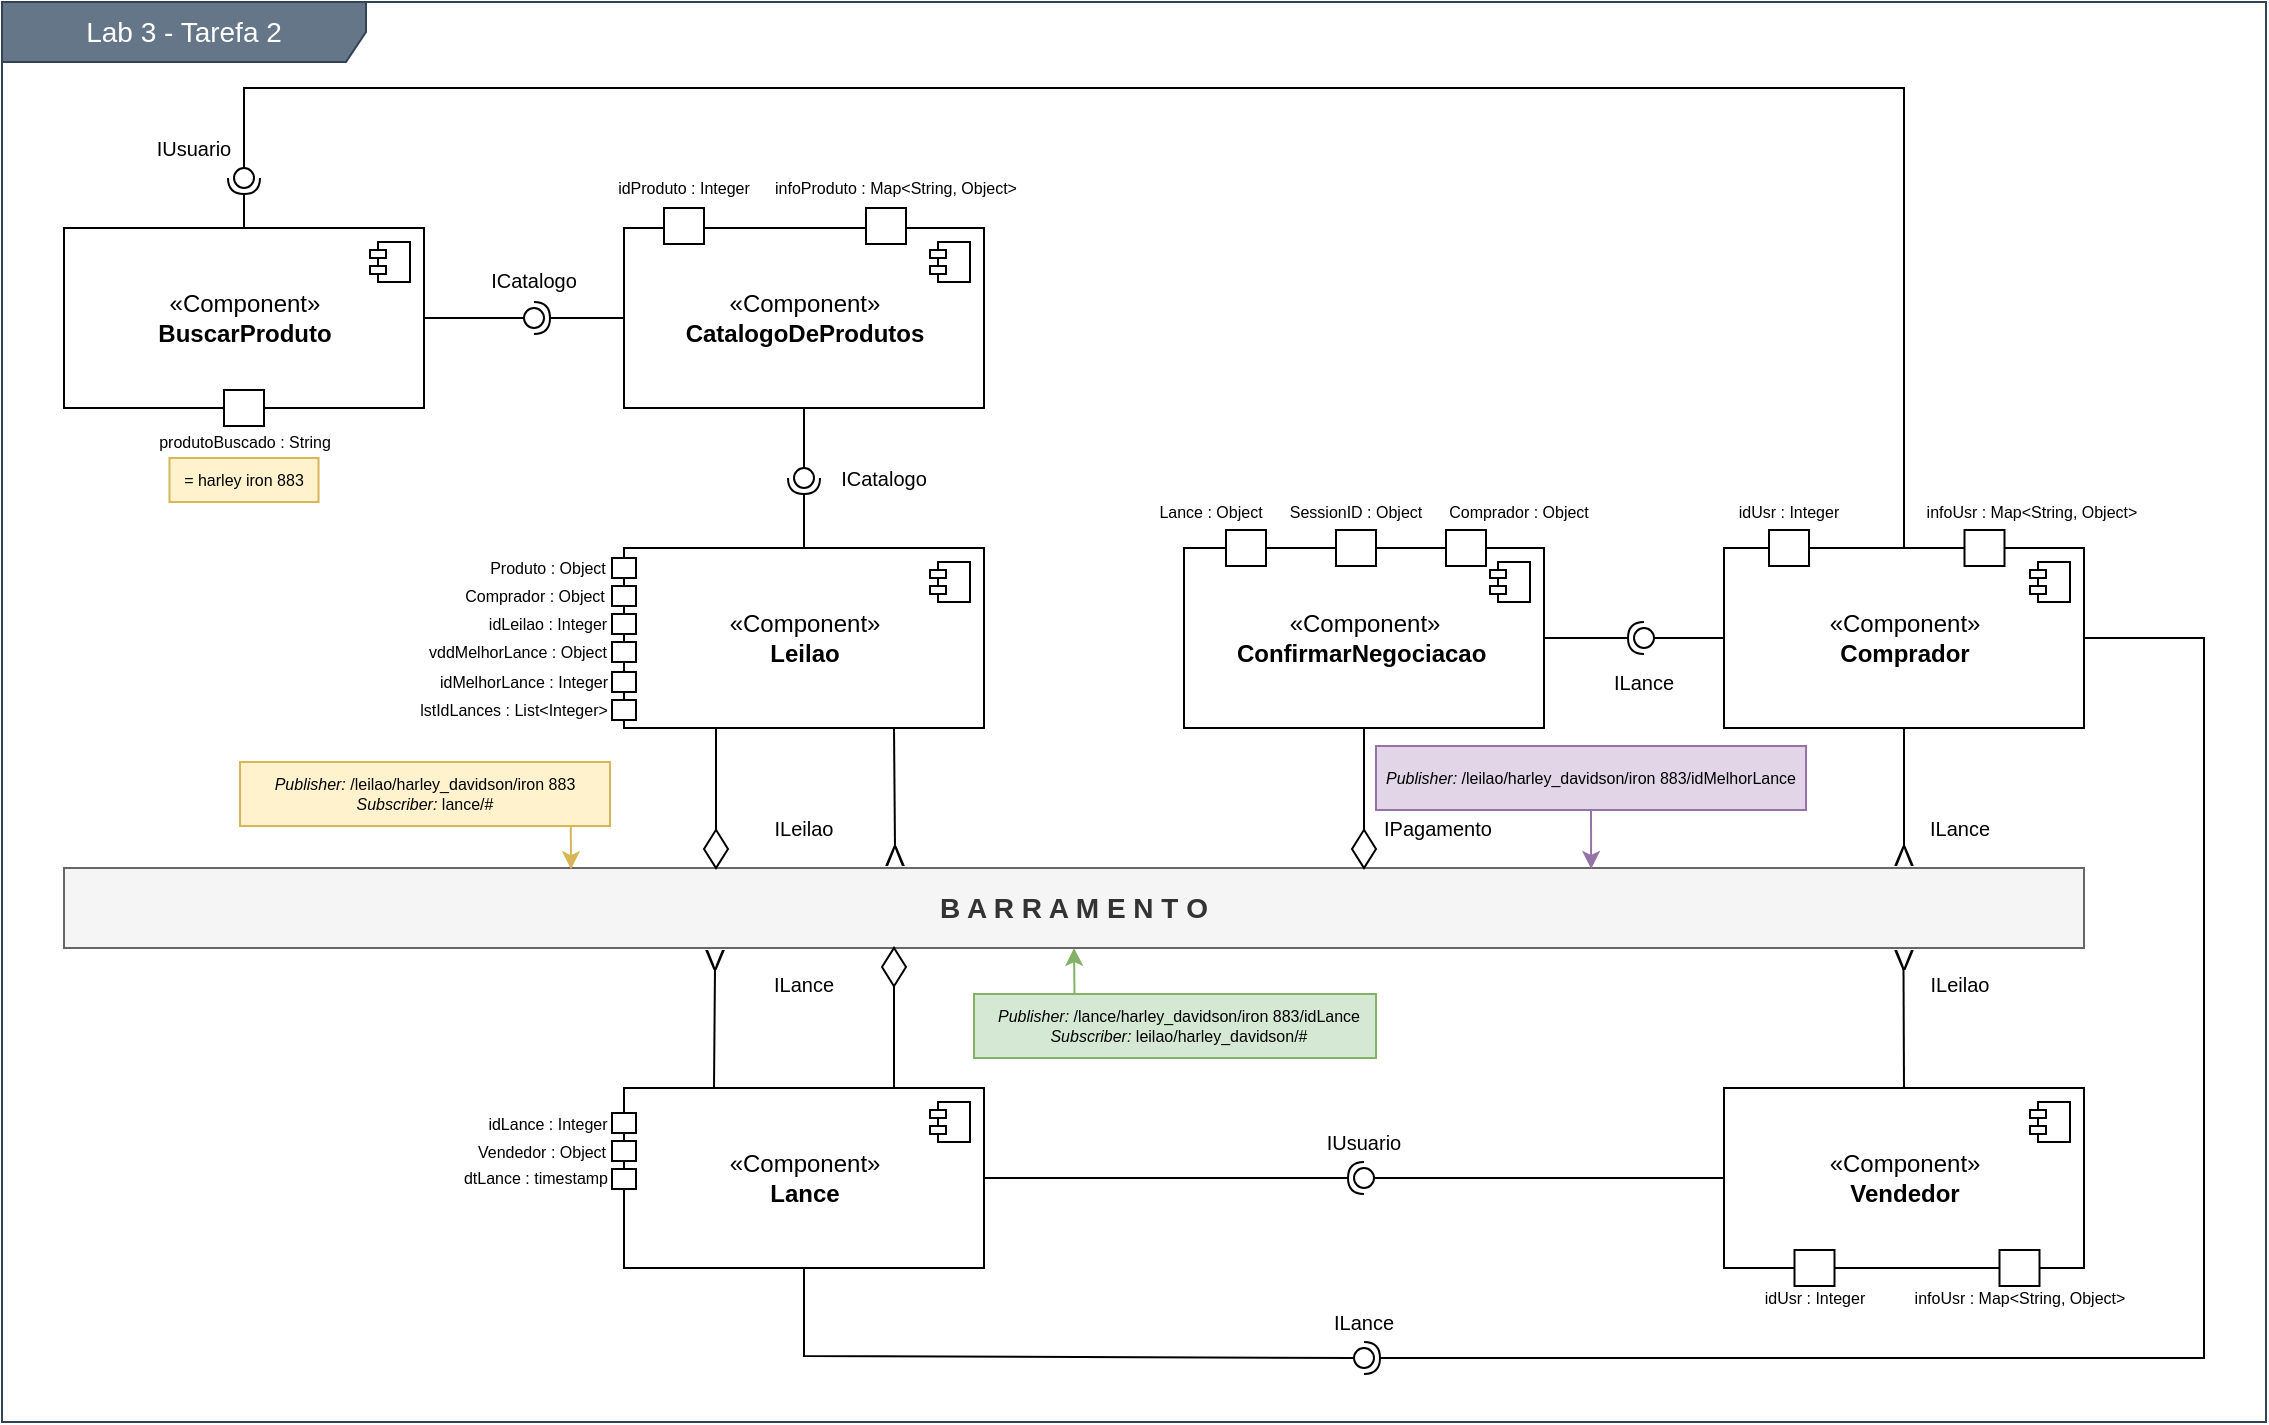 <mxfile version="13.6.2" type="device"><diagram id="yKdZbqVcoZqOLuwMMB4S" name="Page-1"><mxGraphModel dx="2062" dy="772" grid="1" gridSize="10" guides="1" tooltips="1" connect="1" arrows="1" fold="1" page="1" pageScale="1" pageWidth="1169" pageHeight="827" math="0" shadow="0"><root><mxCell id="0"/><mxCell id="1" parent="0"/><mxCell id="FtdyLY_3m7sY5ahBleHm-1" value="«Component»&lt;br&gt;&lt;b&gt;BuscarProduto&lt;/b&gt;" style="html=1;dropTarget=0;" vertex="1" parent="1"><mxGeometry x="49" y="163" width="180" height="90" as="geometry"/></mxCell><mxCell id="FtdyLY_3m7sY5ahBleHm-2" value="" style="shape=component;jettyWidth=8;jettyHeight=4;" vertex="1" parent="FtdyLY_3m7sY5ahBleHm-1"><mxGeometry x="1" width="20" height="20" relative="1" as="geometry"><mxPoint x="-27" y="7" as="offset"/></mxGeometry></mxCell><mxCell id="FtdyLY_3m7sY5ahBleHm-3" value="«Component»&lt;br&gt;&lt;b&gt;CatalogoDeProdutos&lt;/b&gt;" style="html=1;dropTarget=0;" vertex="1" parent="1"><mxGeometry x="329" y="163" width="180" height="90" as="geometry"/></mxCell><mxCell id="FtdyLY_3m7sY5ahBleHm-4" value="" style="shape=component;jettyWidth=8;jettyHeight=4;" vertex="1" parent="FtdyLY_3m7sY5ahBleHm-3"><mxGeometry x="1" width="20" height="20" relative="1" as="geometry"><mxPoint x="-27" y="7" as="offset"/></mxGeometry></mxCell><mxCell id="FtdyLY_3m7sY5ahBleHm-5" value="«Component»&lt;br&gt;&lt;b&gt;Leilao&lt;/b&gt;" style="html=1;dropTarget=0;" vertex="1" parent="1"><mxGeometry x="329" y="323" width="180" height="90" as="geometry"/></mxCell><mxCell id="FtdyLY_3m7sY5ahBleHm-6" value="" style="shape=component;jettyWidth=8;jettyHeight=4;" vertex="1" parent="FtdyLY_3m7sY5ahBleHm-5"><mxGeometry x="1" width="20" height="20" relative="1" as="geometry"><mxPoint x="-27" y="7" as="offset"/></mxGeometry></mxCell><mxCell id="FtdyLY_3m7sY5ahBleHm-9" value="" style="rounded=0;orthogonalLoop=1;jettySize=auto;html=1;endArrow=none;endFill=0;exitX=0.5;exitY=0;exitDx=0;exitDy=0;" edge="1" target="FtdyLY_3m7sY5ahBleHm-11" parent="1" source="FtdyLY_3m7sY5ahBleHm-31"><mxGeometry relative="1" as="geometry"><mxPoint x="94" y="113" as="sourcePoint"/><Array as="points"><mxPoint x="969" y="93"/><mxPoint x="139" y="93"/></Array></mxGeometry></mxCell><mxCell id="FtdyLY_3m7sY5ahBleHm-10" value="" style="rounded=0;orthogonalLoop=1;jettySize=auto;html=1;endArrow=halfCircle;endFill=0;entryX=0.5;entryY=0.5;entryDx=0;entryDy=0;endSize=6;strokeWidth=1;exitX=0.5;exitY=0;exitDx=0;exitDy=0;" edge="1" target="FtdyLY_3m7sY5ahBleHm-11" parent="1" source="FtdyLY_3m7sY5ahBleHm-1"><mxGeometry relative="1" as="geometry"><mxPoint x="89" y="163" as="sourcePoint"/></mxGeometry></mxCell><mxCell id="FtdyLY_3m7sY5ahBleHm-11" value="" style="ellipse;whiteSpace=wrap;html=1;fontFamily=Helvetica;fontSize=12;fontColor=#000000;align=center;strokeColor=#000000;fillColor=#ffffff;points=[];aspect=fixed;resizable=0;" vertex="1" parent="1"><mxGeometry x="134" y="133" width="10" height="10" as="geometry"/></mxCell><mxCell id="FtdyLY_3m7sY5ahBleHm-13" value="IUsuario" style="text;html=1;strokeColor=none;fillColor=none;align=center;verticalAlign=middle;whiteSpace=wrap;rounded=0;fontSize=10;" vertex="1" parent="1"><mxGeometry x="94" y="113" width="40" height="20" as="geometry"/></mxCell><mxCell id="FtdyLY_3m7sY5ahBleHm-15" value="" style="rounded=0;whiteSpace=wrap;html=1;fontSize=10;" vertex="1" parent="1"><mxGeometry x="323" y="328" width="12" height="10" as="geometry"/></mxCell><mxCell id="FtdyLY_3m7sY5ahBleHm-17" value="produtoBuscado : String" style="text;html=1;strokeColor=none;fillColor=none;align=center;verticalAlign=middle;whiteSpace=wrap;rounded=0;fontSize=8;" vertex="1" parent="1"><mxGeometry x="87.75" y="264" width="102.5" height="11" as="geometry"/></mxCell><mxCell id="FtdyLY_3m7sY5ahBleHm-18" value="" style="rounded=0;orthogonalLoop=1;jettySize=auto;html=1;endArrow=none;endFill=0;fontSize=8;exitX=1;exitY=0.5;exitDx=0;exitDy=0;" edge="1" target="FtdyLY_3m7sY5ahBleHm-20" parent="1" source="FtdyLY_3m7sY5ahBleHm-1"><mxGeometry relative="1" as="geometry"><mxPoint x="289" y="208" as="sourcePoint"/></mxGeometry></mxCell><mxCell id="FtdyLY_3m7sY5ahBleHm-19" value="" style="rounded=0;orthogonalLoop=1;jettySize=auto;html=1;endArrow=halfCircle;endFill=0;entryX=0.5;entryY=0.5;entryDx=0;entryDy=0;endSize=6;strokeWidth=1;fontSize=8;" edge="1" target="FtdyLY_3m7sY5ahBleHm-20" parent="1"><mxGeometry relative="1" as="geometry"><mxPoint x="329" y="208" as="sourcePoint"/></mxGeometry></mxCell><mxCell id="FtdyLY_3m7sY5ahBleHm-20" value="" style="ellipse;whiteSpace=wrap;html=1;fontFamily=Helvetica;fontSize=12;fontColor=#000000;align=center;strokeColor=#000000;fillColor=#ffffff;points=[];aspect=fixed;resizable=0;" vertex="1" parent="1"><mxGeometry x="279" y="203" width="10" height="10" as="geometry"/></mxCell><mxCell id="FtdyLY_3m7sY5ahBleHm-21" value="ICatalogo" style="text;html=1;strokeColor=none;fillColor=none;align=center;verticalAlign=middle;whiteSpace=wrap;rounded=0;fontSize=10;" vertex="1" parent="1"><mxGeometry x="264" y="179" width="40" height="20" as="geometry"/></mxCell><mxCell id="FtdyLY_3m7sY5ahBleHm-22" value="" style="rounded=0;orthogonalLoop=1;jettySize=auto;html=1;endArrow=none;endFill=0;fontSize=8;exitX=0.5;exitY=1;exitDx=0;exitDy=0;" edge="1" target="FtdyLY_3m7sY5ahBleHm-24" parent="1" source="FtdyLY_3m7sY5ahBleHm-3"><mxGeometry relative="1" as="geometry"><mxPoint x="399" y="288" as="sourcePoint"/></mxGeometry></mxCell><mxCell id="FtdyLY_3m7sY5ahBleHm-23" value="" style="rounded=0;orthogonalLoop=1;jettySize=auto;html=1;endArrow=halfCircle;endFill=0;entryX=0.5;entryY=0.5;entryDx=0;entryDy=0;endSize=6;strokeWidth=1;fontSize=8;exitX=0.5;exitY=0;exitDx=0;exitDy=0;" edge="1" target="FtdyLY_3m7sY5ahBleHm-24" parent="1" source="FtdyLY_3m7sY5ahBleHm-5"><mxGeometry relative="1" as="geometry"><mxPoint x="439" y="288" as="sourcePoint"/></mxGeometry></mxCell><mxCell id="FtdyLY_3m7sY5ahBleHm-24" value="" style="ellipse;whiteSpace=wrap;html=1;fontFamily=Helvetica;fontSize=12;fontColor=#000000;align=center;strokeColor=#000000;fillColor=#ffffff;points=[];aspect=fixed;resizable=0;" vertex="1" parent="1"><mxGeometry x="414" y="283" width="10" height="10" as="geometry"/></mxCell><mxCell id="FtdyLY_3m7sY5ahBleHm-26" value="ICatalogo" style="text;html=1;strokeColor=none;fillColor=none;align=center;verticalAlign=middle;whiteSpace=wrap;rounded=0;fontSize=10;" vertex="1" parent="1"><mxGeometry x="439" y="278" width="40" height="20" as="geometry"/></mxCell><mxCell id="FtdyLY_3m7sY5ahBleHm-27" value="" style="rounded=0;whiteSpace=wrap;html=1;fontSize=10;" vertex="1" parent="1"><mxGeometry x="349" y="153" width="20" height="18" as="geometry"/></mxCell><mxCell id="FtdyLY_3m7sY5ahBleHm-28" value="idProduto : Integer" style="text;html=1;strokeColor=none;fillColor=none;align=center;verticalAlign=middle;whiteSpace=wrap;rounded=0;fontSize=8;" vertex="1" parent="1"><mxGeometry x="322" y="137" width="74" height="11" as="geometry"/></mxCell><mxCell id="FtdyLY_3m7sY5ahBleHm-29" value="" style="rounded=0;whiteSpace=wrap;html=1;fontSize=10;" vertex="1" parent="1"><mxGeometry x="450" y="153" width="20" height="18" as="geometry"/></mxCell><mxCell id="FtdyLY_3m7sY5ahBleHm-30" value="infoProduto : Map&amp;lt;String, Object&amp;gt;" style="text;html=1;strokeColor=none;fillColor=none;align=center;verticalAlign=middle;whiteSpace=wrap;rounded=0;fontSize=8;" vertex="1" parent="1"><mxGeometry x="399.5" y="137" width="130" height="11" as="geometry"/></mxCell><mxCell id="FtdyLY_3m7sY5ahBleHm-31" value="«Component»&lt;br&gt;&lt;b&gt;Comprador&lt;/b&gt;" style="html=1;dropTarget=0;" vertex="1" parent="1"><mxGeometry x="879" y="323" width="180" height="90" as="geometry"/></mxCell><mxCell id="FtdyLY_3m7sY5ahBleHm-32" value="" style="shape=component;jettyWidth=8;jettyHeight=4;" vertex="1" parent="FtdyLY_3m7sY5ahBleHm-31"><mxGeometry x="1" width="20" height="20" relative="1" as="geometry"><mxPoint x="-27" y="7" as="offset"/></mxGeometry></mxCell><mxCell id="FtdyLY_3m7sY5ahBleHm-33" value="&lt;font size=&quot;1&quot;&gt;&lt;b style=&quot;font-size: 14px&quot;&gt;B A R R A M E N T O&lt;/b&gt;&lt;/font&gt;" style="rounded=0;whiteSpace=wrap;html=1;fontSize=8;fillColor=#f5f5f5;strokeColor=#666666;fontColor=#333333;" vertex="1" parent="1"><mxGeometry x="49" y="483" width="1010" height="40" as="geometry"/></mxCell><mxCell id="FtdyLY_3m7sY5ahBleHm-41" value="" style="group" vertex="1" connectable="0" parent="1"><mxGeometry x="459" y="473" width="11" height="10" as="geometry"/></mxCell><mxCell id="FtdyLY_3m7sY5ahBleHm-42" value="" style="group" vertex="1" connectable="0" parent="FtdyLY_3m7sY5ahBleHm-41"><mxGeometry x="-8.882e-16" y="-8.882e-16" width="11" height="10" as="geometry"/></mxCell><mxCell id="FtdyLY_3m7sY5ahBleHm-39" value="V" style="text;html=1;strokeColor=none;fillColor=none;align=center;verticalAlign=middle;whiteSpace=wrap;rounded=0;fontSize=15;rotation=-180;" vertex="1" parent="FtdyLY_3m7sY5ahBleHm-42"><mxGeometry x="8.882e-16" y="8.882e-16" width="11" height="10" as="geometry"/></mxCell><mxCell id="FtdyLY_3m7sY5ahBleHm-40" value="" style="endArrow=none;html=1;fontSize=15;exitX=0.5;exitY=1;exitDx=0;exitDy=0;entryX=0.75;entryY=1;entryDx=0;entryDy=0;" edge="1" parent="FtdyLY_3m7sY5ahBleHm-42" source="FtdyLY_3m7sY5ahBleHm-39" target="FtdyLY_3m7sY5ahBleHm-5"><mxGeometry width="50" height="50" relative="1" as="geometry"><mxPoint x="470" y="400" as="sourcePoint"/><mxPoint x="520" y="350" as="targetPoint"/></mxGeometry></mxCell><mxCell id="FtdyLY_3m7sY5ahBleHm-43" value="" style="group" vertex="1" connectable="0" parent="1"><mxGeometry x="961.25" y="473" width="15.5" height="10" as="geometry"/></mxCell><mxCell id="FtdyLY_3m7sY5ahBleHm-44" value="" style="group" vertex="1" connectable="0" parent="FtdyLY_3m7sY5ahBleHm-43"><mxGeometry x="-1.252e-15" y="-8.882e-16" width="15.5" height="10" as="geometry"/></mxCell><mxCell id="FtdyLY_3m7sY5ahBleHm-45" value="V" style="text;html=1;strokeColor=none;fillColor=none;align=center;verticalAlign=middle;whiteSpace=wrap;rounded=0;fontSize=15;rotation=-180;" vertex="1" parent="FtdyLY_3m7sY5ahBleHm-44"><mxGeometry x="1.252e-15" y="8.882e-16" width="15.5" height="10" as="geometry"/></mxCell><mxCell id="FtdyLY_3m7sY5ahBleHm-48" value="" style="endArrow=none;html=1;fontSize=15;entryX=0.5;entryY=1;entryDx=0;entryDy=0;exitX=0.5;exitY=1;exitDx=0;exitDy=0;" edge="1" parent="1" source="FtdyLY_3m7sY5ahBleHm-45" target="FtdyLY_3m7sY5ahBleHm-31"><mxGeometry width="50" height="50" relative="1" as="geometry"><mxPoint x="969" y="463" as="sourcePoint"/><mxPoint x="1059" y="393" as="targetPoint"/></mxGeometry></mxCell><mxCell id="FtdyLY_3m7sY5ahBleHm-49" value="«Component»&lt;br&gt;&lt;b&gt;Lance&lt;/b&gt;" style="html=1;dropTarget=0;" vertex="1" parent="1"><mxGeometry x="329" y="593" width="180" height="90" as="geometry"/></mxCell><mxCell id="FtdyLY_3m7sY5ahBleHm-50" value="" style="shape=component;jettyWidth=8;jettyHeight=4;" vertex="1" parent="FtdyLY_3m7sY5ahBleHm-49"><mxGeometry x="1" width="20" height="20" relative="1" as="geometry"><mxPoint x="-27" y="7" as="offset"/></mxGeometry></mxCell><mxCell id="FtdyLY_3m7sY5ahBleHm-55" value="" style="group" vertex="1" connectable="0" parent="1"><mxGeometry x="469" y="483" width="11" height="10" as="geometry"/></mxCell><mxCell id="FtdyLY_3m7sY5ahBleHm-56" value="" style="group" vertex="1" connectable="0" parent="FtdyLY_3m7sY5ahBleHm-55"><mxGeometry x="-8.882e-16" y="-8.882e-16" width="11" height="10" as="geometry"/></mxCell><mxCell id="FtdyLY_3m7sY5ahBleHm-57" value="V" style="text;html=1;strokeColor=none;fillColor=none;align=center;verticalAlign=middle;whiteSpace=wrap;rounded=0;fontSize=15;rotation=0;" vertex="1" parent="1"><mxGeometry x="369" y="523" width="11" height="10" as="geometry"/></mxCell><mxCell id="FtdyLY_3m7sY5ahBleHm-58" value="" style="endArrow=none;html=1;fontSize=15;exitX=0.5;exitY=1;exitDx=0;exitDy=0;entryX=0.25;entryY=0;entryDx=0;entryDy=0;" edge="1" parent="1" source="FtdyLY_3m7sY5ahBleHm-57" target="FtdyLY_3m7sY5ahBleHm-49"><mxGeometry width="50" height="50" relative="1" as="geometry"><mxPoint x="939" y="883" as="sourcePoint"/><mxPoint x="399" y="571.835" as="targetPoint"/></mxGeometry></mxCell><mxCell id="FtdyLY_3m7sY5ahBleHm-63" value="" style="rounded=0;whiteSpace=wrap;html=1;fontSize=10;" vertex="1" parent="1"><mxGeometry x="323" y="342" width="12" height="10" as="geometry"/></mxCell><mxCell id="FtdyLY_3m7sY5ahBleHm-64" value="" style="rounded=0;whiteSpace=wrap;html=1;fontSize=10;" vertex="1" parent="1"><mxGeometry x="323" y="356" width="12" height="10" as="geometry"/></mxCell><mxCell id="FtdyLY_3m7sY5ahBleHm-65" value="" style="rounded=0;whiteSpace=wrap;html=1;fontSize=10;" vertex="1" parent="1"><mxGeometry x="323" y="370" width="12" height="10" as="geometry"/></mxCell><mxCell id="FtdyLY_3m7sY5ahBleHm-66" value="" style="rounded=0;whiteSpace=wrap;html=1;fontSize=10;" vertex="1" parent="1"><mxGeometry x="323" y="385" width="12" height="10" as="geometry"/></mxCell><mxCell id="FtdyLY_3m7sY5ahBleHm-67" value="" style="rounded=0;whiteSpace=wrap;html=1;fontSize=10;" vertex="1" parent="1"><mxGeometry x="323" y="399" width="12" height="10" as="geometry"/></mxCell><mxCell id="FtdyLY_3m7sY5ahBleHm-68" value="Produto : Object" style="text;html=1;strokeColor=none;fillColor=none;align=center;verticalAlign=middle;whiteSpace=wrap;rounded=0;fontSize=8;" vertex="1" parent="1"><mxGeometry x="259" y="327.5" width="64" height="11" as="geometry"/></mxCell><mxCell id="FtdyLY_3m7sY5ahBleHm-69" value="Comprador : Object" style="text;html=1;strokeColor=none;fillColor=none;align=center;verticalAlign=middle;whiteSpace=wrap;rounded=0;fontSize=8;" vertex="1" parent="1"><mxGeometry x="248" y="341.5" width="73" height="11" as="geometry"/></mxCell><mxCell id="FtdyLY_3m7sY5ahBleHm-70" value="idLeilao : Integer" style="text;html=1;strokeColor=none;fillColor=none;align=center;verticalAlign=middle;whiteSpace=wrap;rounded=0;fontSize=8;" vertex="1" parent="1"><mxGeometry x="259" y="355.5" width="64" height="11" as="geometry"/></mxCell><mxCell id="FtdyLY_3m7sY5ahBleHm-71" value="lstIdLances : List&amp;lt;Integer&amp;gt;" style="text;html=1;strokeColor=none;fillColor=none;align=center;verticalAlign=middle;whiteSpace=wrap;rounded=0;fontSize=8;" vertex="1" parent="1"><mxGeometry x="222" y="398.5" width="104" height="11" as="geometry"/></mxCell><mxCell id="FtdyLY_3m7sY5ahBleHm-72" value="idMelhorLance : Integer" style="text;html=1;strokeColor=none;fillColor=none;align=center;verticalAlign=middle;whiteSpace=wrap;rounded=0;fontSize=8;" vertex="1" parent="1"><mxGeometry x="234" y="384.5" width="90" height="11" as="geometry"/></mxCell><mxCell id="FtdyLY_3m7sY5ahBleHm-73" value="vddMelhorLance : Object" style="text;html=1;strokeColor=none;fillColor=none;align=center;verticalAlign=middle;whiteSpace=wrap;rounded=0;fontSize=8;" vertex="1" parent="1"><mxGeometry x="229" y="369.5" width="94" height="11" as="geometry"/></mxCell><mxCell id="FtdyLY_3m7sY5ahBleHm-74" value="ILeilao" style="text;html=1;strokeColor=none;fillColor=none;align=center;verticalAlign=middle;whiteSpace=wrap;rounded=0;fontSize=10;" vertex="1" parent="1"><mxGeometry x="399" y="453" width="40" height="20" as="geometry"/></mxCell><mxCell id="FtdyLY_3m7sY5ahBleHm-75" value="ILance" style="text;html=1;strokeColor=none;fillColor=none;align=center;verticalAlign=middle;whiteSpace=wrap;rounded=0;fontSize=10;" vertex="1" parent="1"><mxGeometry x="399" y="531" width="40" height="20" as="geometry"/></mxCell><mxCell id="FtdyLY_3m7sY5ahBleHm-34" value="" style="rhombus;whiteSpace=wrap;html=1;fontSize=8;" vertex="1" parent="1"><mxGeometry x="369" y="463.909" width="12" height="19.091" as="geometry"/></mxCell><mxCell id="FtdyLY_3m7sY5ahBleHm-35" value="" style="endArrow=none;html=1;fontSize=8;exitX=0.5;exitY=0;exitDx=0;exitDy=0;" edge="1" parent="1" source="FtdyLY_3m7sY5ahBleHm-34"><mxGeometry width="50" height="50" relative="1" as="geometry"><mxPoint x="400" y="413" as="sourcePoint"/><mxPoint x="375" y="413" as="targetPoint"/><Array as="points"/></mxGeometry></mxCell><mxCell id="FtdyLY_3m7sY5ahBleHm-76" value="" style="rhombus;whiteSpace=wrap;html=1;fontSize=8;rotation=-180;" vertex="1" parent="1"><mxGeometry x="458" y="522.999" width="12" height="19.091" as="geometry"/></mxCell><mxCell id="FtdyLY_3m7sY5ahBleHm-77" value="" style="endArrow=none;html=1;fontSize=8;exitX=0.5;exitY=0;exitDx=0;exitDy=0;entryX=0.75;entryY=0;entryDx=0;entryDy=0;" edge="1" parent="1" source="FtdyLY_3m7sY5ahBleHm-76" target="FtdyLY_3m7sY5ahBleHm-49"><mxGeometry width="50" height="50" relative="1" as="geometry"><mxPoint x="595" y="543" as="sourcePoint"/><mxPoint x="570" y="543" as="targetPoint"/><Array as="points"/></mxGeometry></mxCell><mxCell id="FtdyLY_3m7sY5ahBleHm-78" value="«Component»&lt;br&gt;&lt;b&gt;Vendedor&lt;/b&gt;" style="html=1;dropTarget=0;" vertex="1" parent="1"><mxGeometry x="879" y="593" width="180" height="90" as="geometry"/></mxCell><mxCell id="FtdyLY_3m7sY5ahBleHm-79" value="" style="shape=component;jettyWidth=8;jettyHeight=4;" vertex="1" parent="FtdyLY_3m7sY5ahBleHm-78"><mxGeometry x="1" width="20" height="20" relative="1" as="geometry"><mxPoint x="-27" y="7" as="offset"/></mxGeometry></mxCell><mxCell id="FtdyLY_3m7sY5ahBleHm-80" value="" style="rounded=0;orthogonalLoop=1;jettySize=auto;html=1;endArrow=none;endFill=0;fontSize=15;exitX=0;exitY=0.5;exitDx=0;exitDy=0;" edge="1" target="FtdyLY_3m7sY5ahBleHm-82" parent="1" source="FtdyLY_3m7sY5ahBleHm-78"><mxGeometry relative="1" as="geometry"><mxPoint x="679" y="638" as="sourcePoint"/></mxGeometry></mxCell><mxCell id="FtdyLY_3m7sY5ahBleHm-81" value="" style="rounded=0;orthogonalLoop=1;jettySize=auto;html=1;endArrow=halfCircle;endFill=0;entryX=0.5;entryY=0.5;entryDx=0;entryDy=0;endSize=6;strokeWidth=1;fontSize=15;exitX=1;exitY=0.5;exitDx=0;exitDy=0;" edge="1" target="FtdyLY_3m7sY5ahBleHm-82" parent="1" source="FtdyLY_3m7sY5ahBleHm-49"><mxGeometry relative="1" as="geometry"><mxPoint x="719" y="638" as="sourcePoint"/></mxGeometry></mxCell><mxCell id="FtdyLY_3m7sY5ahBleHm-82" value="" style="ellipse;whiteSpace=wrap;html=1;fontFamily=Helvetica;fontSize=12;fontColor=#000000;align=center;strokeColor=#000000;fillColor=#ffffff;points=[];aspect=fixed;resizable=0;" vertex="1" parent="1"><mxGeometry x="694" y="633" width="10" height="10" as="geometry"/></mxCell><mxCell id="FtdyLY_3m7sY5ahBleHm-83" value="IUsuario" style="text;html=1;strokeColor=none;fillColor=none;align=center;verticalAlign=middle;whiteSpace=wrap;rounded=0;fontSize=10;" vertex="1" parent="1"><mxGeometry x="679" y="610" width="40" height="20" as="geometry"/></mxCell><mxCell id="FtdyLY_3m7sY5ahBleHm-84" value="V" style="text;html=1;strokeColor=none;fillColor=none;align=center;verticalAlign=middle;whiteSpace=wrap;rounded=0;fontSize=15;rotation=0;" vertex="1" parent="1"><mxGeometry x="961" y="523" width="15.5" height="10" as="geometry"/></mxCell><mxCell id="FtdyLY_3m7sY5ahBleHm-85" value="" style="endArrow=none;html=1;fontSize=15;exitX=0.5;exitY=1;exitDx=0;exitDy=0;entryX=0.5;entryY=0;entryDx=0;entryDy=0;" edge="1" parent="1" source="FtdyLY_3m7sY5ahBleHm-84" target="FtdyLY_3m7sY5ahBleHm-78"><mxGeometry width="50" height="50" relative="1" as="geometry"><mxPoint x="1533.5" y="883" as="sourcePoint"/><mxPoint x="968.5" y="593" as="targetPoint"/></mxGeometry></mxCell><mxCell id="FtdyLY_3m7sY5ahBleHm-86" value="ILance" style="text;html=1;strokeColor=none;fillColor=none;align=center;verticalAlign=middle;whiteSpace=wrap;rounded=0;fontSize=10;" vertex="1" parent="1"><mxGeometry x="976.75" y="453" width="40" height="20" as="geometry"/></mxCell><mxCell id="FtdyLY_3m7sY5ahBleHm-87" value="ILeilao" style="text;html=1;strokeColor=none;fillColor=none;align=center;verticalAlign=middle;whiteSpace=wrap;rounded=0;fontSize=10;" vertex="1" parent="1"><mxGeometry x="976.75" y="531" width="40" height="20" as="geometry"/></mxCell><mxCell id="FtdyLY_3m7sY5ahBleHm-88" value="" style="rounded=0;whiteSpace=wrap;html=1;fontSize=10;" vertex="1" parent="1"><mxGeometry x="901.5" y="314" width="20" height="18" as="geometry"/></mxCell><mxCell id="FtdyLY_3m7sY5ahBleHm-89" value="idUsr : Integer" style="text;html=1;strokeColor=none;fillColor=none;align=center;verticalAlign=middle;whiteSpace=wrap;rounded=0;fontSize=8;" vertex="1" parent="1"><mxGeometry x="879" y="299" width="65" height="11" as="geometry"/></mxCell><mxCell id="FtdyLY_3m7sY5ahBleHm-90" value="" style="rounded=0;whiteSpace=wrap;html=1;fontSize=10;" vertex="1" parent="1"><mxGeometry x="999.25" y="314" width="20" height="18" as="geometry"/></mxCell><mxCell id="FtdyLY_3m7sY5ahBleHm-91" value="infoUsr : Map&amp;lt;String, Object&amp;gt;" style="text;html=1;strokeColor=none;fillColor=none;align=center;verticalAlign=middle;whiteSpace=wrap;rounded=0;fontSize=8;" vertex="1" parent="1"><mxGeometry x="976.75" y="299" width="112.25" height="11" as="geometry"/></mxCell><mxCell id="FtdyLY_3m7sY5ahBleHm-92" value="" style="rounded=0;whiteSpace=wrap;html=1;fontSize=10;" vertex="1" parent="1"><mxGeometry x="914.25" y="674" width="20" height="18" as="geometry"/></mxCell><mxCell id="FtdyLY_3m7sY5ahBleHm-93" value="idUsr : Integer" style="text;html=1;strokeColor=none;fillColor=none;align=center;verticalAlign=middle;whiteSpace=wrap;rounded=0;fontSize=8;" vertex="1" parent="1"><mxGeometry x="891.75" y="692" width="65" height="11" as="geometry"/></mxCell><mxCell id="FtdyLY_3m7sY5ahBleHm-94" value="" style="rounded=0;whiteSpace=wrap;html=1;fontSize=10;" vertex="1" parent="1"><mxGeometry x="1016.75" y="674" width="20" height="18" as="geometry"/></mxCell><mxCell id="FtdyLY_3m7sY5ahBleHm-95" value="infoUsr : Map&amp;lt;String, Object&amp;gt;" style="text;html=1;strokeColor=none;fillColor=none;align=center;verticalAlign=middle;whiteSpace=wrap;rounded=0;fontSize=8;" vertex="1" parent="1"><mxGeometry x="970.63" y="692" width="112.25" height="11" as="geometry"/></mxCell><mxCell id="FtdyLY_3m7sY5ahBleHm-99" value="" style="rounded=0;whiteSpace=wrap;html=1;fontSize=10;" vertex="1" parent="1"><mxGeometry x="323" y="605.5" width="12" height="10" as="geometry"/></mxCell><mxCell id="FtdyLY_3m7sY5ahBleHm-100" value="" style="rounded=0;whiteSpace=wrap;html=1;fontSize=10;" vertex="1" parent="1"><mxGeometry x="323" y="619.5" width="12" height="10" as="geometry"/></mxCell><mxCell id="FtdyLY_3m7sY5ahBleHm-101" value="idLance : Integer" style="text;html=1;strokeColor=none;fillColor=none;align=center;verticalAlign=middle;whiteSpace=wrap;rounded=0;fontSize=8;" vertex="1" parent="1"><mxGeometry x="259" y="605" width="64" height="11" as="geometry"/></mxCell><mxCell id="FtdyLY_3m7sY5ahBleHm-102" value="Vendedor : Object" style="text;html=1;strokeColor=none;fillColor=none;align=center;verticalAlign=middle;whiteSpace=wrap;rounded=0;fontSize=8;" vertex="1" parent="1"><mxGeometry x="254" y="619" width="68" height="11" as="geometry"/></mxCell><mxCell id="FtdyLY_3m7sY5ahBleHm-103" value="" style="rounded=0;whiteSpace=wrap;html=1;fontSize=10;" vertex="1" parent="1"><mxGeometry x="323" y="633.5" width="12" height="10" as="geometry"/></mxCell><mxCell id="FtdyLY_3m7sY5ahBleHm-104" value="dtLance : timestamp" style="text;html=1;strokeColor=none;fillColor=none;align=center;verticalAlign=middle;whiteSpace=wrap;rounded=0;fontSize=8;" vertex="1" parent="1"><mxGeometry x="242.5" y="632.5" width="84" height="11" as="geometry"/></mxCell><mxCell id="FtdyLY_3m7sY5ahBleHm-105" value="«Component»&lt;br&gt;&lt;b&gt;ConfirmarNegociacao&amp;nbsp;&lt;/b&gt;" style="html=1;dropTarget=0;" vertex="1" parent="1"><mxGeometry x="609" y="323" width="180" height="90" as="geometry"/></mxCell><mxCell id="FtdyLY_3m7sY5ahBleHm-106" value="" style="shape=component;jettyWidth=8;jettyHeight=4;" vertex="1" parent="FtdyLY_3m7sY5ahBleHm-105"><mxGeometry x="1" width="20" height="20" relative="1" as="geometry"><mxPoint x="-27" y="7" as="offset"/></mxGeometry></mxCell><mxCell id="FtdyLY_3m7sY5ahBleHm-110" value="" style="rounded=0;orthogonalLoop=1;jettySize=auto;html=1;endArrow=none;endFill=0;fontSize=15;exitX=0.5;exitY=1;exitDx=0;exitDy=0;" edge="1" target="FtdyLY_3m7sY5ahBleHm-112" parent="1" source="FtdyLY_3m7sY5ahBleHm-49"><mxGeometry relative="1" as="geometry"><mxPoint x="679" y="728" as="sourcePoint"/><Array as="points"><mxPoint x="419" y="727"/></Array></mxGeometry></mxCell><mxCell id="FtdyLY_3m7sY5ahBleHm-111" value="" style="rounded=0;orthogonalLoop=1;jettySize=auto;html=1;endArrow=halfCircle;endFill=0;entryX=0.5;entryY=0.5;entryDx=0;entryDy=0;endSize=6;strokeWidth=1;fontSize=15;exitX=1;exitY=0.5;exitDx=0;exitDy=0;" edge="1" target="FtdyLY_3m7sY5ahBleHm-112" parent="1" source="FtdyLY_3m7sY5ahBleHm-31"><mxGeometry relative="1" as="geometry"><mxPoint x="1119" y="433" as="sourcePoint"/><Array as="points"><mxPoint x="1119" y="368"/><mxPoint x="1119" y="728"/></Array></mxGeometry></mxCell><mxCell id="FtdyLY_3m7sY5ahBleHm-112" value="" style="ellipse;whiteSpace=wrap;html=1;fontFamily=Helvetica;fontSize=12;fontColor=#000000;align=center;strokeColor=#000000;fillColor=#ffffff;points=[];aspect=fixed;resizable=0;" vertex="1" parent="1"><mxGeometry x="694" y="723" width="10" height="10" as="geometry"/></mxCell><mxCell id="FtdyLY_3m7sY5ahBleHm-113" value="ILance" style="text;html=1;strokeColor=none;fillColor=none;align=center;verticalAlign=middle;whiteSpace=wrap;rounded=0;fontSize=10;" vertex="1" parent="1"><mxGeometry x="679" y="700" width="40" height="20" as="geometry"/></mxCell><mxCell id="FtdyLY_3m7sY5ahBleHm-114" value="" style="rounded=0;orthogonalLoop=1;jettySize=auto;html=1;endArrow=none;endFill=0;fontSize=15;exitX=0;exitY=0.5;exitDx=0;exitDy=0;" edge="1" target="FtdyLY_3m7sY5ahBleHm-116" parent="1" source="FtdyLY_3m7sY5ahBleHm-31"><mxGeometry relative="1" as="geometry"><mxPoint x="879" y="371.5" as="sourcePoint"/></mxGeometry></mxCell><mxCell id="FtdyLY_3m7sY5ahBleHm-115" value="" style="rounded=0;orthogonalLoop=1;jettySize=auto;html=1;endArrow=halfCircle;endFill=0;entryX=0.5;entryY=0.5;entryDx=0;entryDy=0;endSize=6;strokeWidth=1;fontSize=15;exitX=1;exitY=0.5;exitDx=0;exitDy=0;" edge="1" target="FtdyLY_3m7sY5ahBleHm-116" parent="1" source="FtdyLY_3m7sY5ahBleHm-105"><mxGeometry relative="1" as="geometry"><mxPoint x="789" y="371.5" as="sourcePoint"/></mxGeometry></mxCell><mxCell id="FtdyLY_3m7sY5ahBleHm-116" value="" style="ellipse;whiteSpace=wrap;html=1;fontFamily=Helvetica;fontSize=12;fontColor=#000000;align=center;strokeColor=#000000;fillColor=#ffffff;points=[];aspect=fixed;resizable=0;" vertex="1" parent="1"><mxGeometry x="834" y="363" width="10" height="10" as="geometry"/></mxCell><mxCell id="FtdyLY_3m7sY5ahBleHm-117" value="ILance" style="text;html=1;strokeColor=none;fillColor=none;align=center;verticalAlign=middle;whiteSpace=wrap;rounded=0;fontSize=10;" vertex="1" parent="1"><mxGeometry x="819" y="380" width="40" height="20" as="geometry"/></mxCell><mxCell id="FtdyLY_3m7sY5ahBleHm-118" value="" style="rhombus;whiteSpace=wrap;html=1;fontSize=8;" vertex="1" parent="1"><mxGeometry x="693" y="463.909" width="12" height="19.091" as="geometry"/></mxCell><mxCell id="FtdyLY_3m7sY5ahBleHm-119" value="" style="endArrow=none;html=1;fontSize=8;exitX=0.5;exitY=0;exitDx=0;exitDy=0;entryX=0.5;entryY=1;entryDx=0;entryDy=0;" edge="1" parent="1" source="FtdyLY_3m7sY5ahBleHm-118" target="FtdyLY_3m7sY5ahBleHm-105"><mxGeometry width="50" height="50" relative="1" as="geometry"><mxPoint x="725" y="413" as="sourcePoint"/><mxPoint x="700" y="413" as="targetPoint"/><Array as="points"/></mxGeometry></mxCell><mxCell id="FtdyLY_3m7sY5ahBleHm-120" value="IPagamento" style="text;html=1;strokeColor=none;fillColor=none;align=center;verticalAlign=middle;whiteSpace=wrap;rounded=0;fontSize=10;" vertex="1" parent="1"><mxGeometry x="704" y="453" width="64" height="20" as="geometry"/></mxCell><mxCell id="FtdyLY_3m7sY5ahBleHm-121" value="" style="rounded=0;whiteSpace=wrap;html=1;fontSize=10;" vertex="1" parent="1"><mxGeometry x="129" y="244" width="20" height="18" as="geometry"/></mxCell><mxCell id="FtdyLY_3m7sY5ahBleHm-122" value="" style="rounded=0;whiteSpace=wrap;html=1;fontSize=10;" vertex="1" parent="1"><mxGeometry x="630" y="314" width="20" height="18" as="geometry"/></mxCell><mxCell id="FtdyLY_3m7sY5ahBleHm-123" value="" style="rounded=0;whiteSpace=wrap;html=1;fontSize=10;" vertex="1" parent="1"><mxGeometry x="685" y="314" width="20" height="18" as="geometry"/></mxCell><mxCell id="FtdyLY_3m7sY5ahBleHm-124" value="" style="rounded=0;whiteSpace=wrap;html=1;fontSize=10;" vertex="1" parent="1"><mxGeometry x="740" y="314" width="20" height="18" as="geometry"/></mxCell><mxCell id="FtdyLY_3m7sY5ahBleHm-125" value="Lance : Object" style="text;html=1;strokeColor=none;fillColor=none;align=center;verticalAlign=middle;whiteSpace=wrap;rounded=0;fontSize=8;" vertex="1" parent="1"><mxGeometry x="590" y="299" width="65" height="11" as="geometry"/></mxCell><mxCell id="FtdyLY_3m7sY5ahBleHm-126" value="SessionID : Object" style="text;html=1;strokeColor=none;fillColor=none;align=center;verticalAlign=middle;whiteSpace=wrap;rounded=0;fontSize=8;" vertex="1" parent="1"><mxGeometry x="656.25" y="299" width="77.5" height="11" as="geometry"/></mxCell><mxCell id="FtdyLY_3m7sY5ahBleHm-127" value="Comprador : Object" style="text;html=1;strokeColor=none;fillColor=none;align=center;verticalAlign=middle;whiteSpace=wrap;rounded=0;fontSize=8;" vertex="1" parent="1"><mxGeometry x="740" y="299" width="73" height="11" as="geometry"/></mxCell><mxCell id="FtdyLY_3m7sY5ahBleHm-130" value="" style="rounded=0;whiteSpace=wrap;html=1;fontSize=15;verticalAlign=middle;labelBackgroundColor=#FFF2CC;fillColor=#fff2cc;strokeColor=#d6b656;" vertex="1" parent="1"><mxGeometry x="101.75" y="278" width="74.5" height="22" as="geometry"/></mxCell><mxCell id="FtdyLY_3m7sY5ahBleHm-131" value="= harley iron 883" style="text;html=1;strokeColor=none;fillColor=none;align=center;verticalAlign=middle;whiteSpace=wrap;rounded=0;labelBackgroundColor=none;fontSize=8;" vertex="1" parent="1"><mxGeometry x="108" y="279" width="62" height="20" as="geometry"/></mxCell><mxCell id="FtdyLY_3m7sY5ahBleHm-132" value="" style="rounded=0;whiteSpace=wrap;html=1;fontSize=15;verticalAlign=middle;labelBackgroundColor=#FFF2CC;fillColor=#fff2cc;strokeColor=#d6b656;" vertex="1" parent="1"><mxGeometry x="137" y="430" width="185" height="32" as="geometry"/></mxCell><mxCell id="FtdyLY_3m7sY5ahBleHm-133" value="&lt;i&gt;Publisher:&lt;/i&gt; /leilao/harley_davidson/iron 883&lt;br&gt;&lt;i&gt;Subscriber:&lt;/i&gt; lance/#" style="text;html=1;strokeColor=none;fillColor=none;align=center;verticalAlign=middle;whiteSpace=wrap;rounded=0;labelBackgroundColor=none;fontSize=8;" vertex="1" parent="1"><mxGeometry x="141" y="436" width="177" height="20" as="geometry"/></mxCell><mxCell id="FtdyLY_3m7sY5ahBleHm-135" value="" style="endArrow=classic;html=1;fontSize=8;exitX=0.894;exitY=0.999;exitDx=0;exitDy=0;entryX=0.251;entryY=0.015;entryDx=0;entryDy=0;exitPerimeter=0;fillColor=#fff2cc;strokeColor=#d6b656;entryPerimeter=0;" edge="1" parent="1" source="FtdyLY_3m7sY5ahBleHm-132" target="FtdyLY_3m7sY5ahBleHm-33"><mxGeometry width="50" height="50" relative="1" as="geometry"><mxPoint x="540" y="590" as="sourcePoint"/><mxPoint x="590" y="540" as="targetPoint"/></mxGeometry></mxCell><mxCell id="FtdyLY_3m7sY5ahBleHm-136" value="" style="rounded=0;whiteSpace=wrap;html=1;fontSize=15;verticalAlign=middle;labelBackgroundColor=#FFF2CC;fillColor=#d5e8d4;strokeColor=#82b366;" vertex="1" parent="1"><mxGeometry x="504" y="546" width="201" height="32" as="geometry"/></mxCell><mxCell id="FtdyLY_3m7sY5ahBleHm-137" value="&lt;i&gt;Publisher:&lt;/i&gt; /lance/harley_davidson/iron 883/idLance&lt;br&gt;&lt;i&gt;Subscriber:&lt;/i&gt;&amp;nbsp;leilao/harley_davidson/#" style="text;html=1;strokeColor=none;fillColor=none;align=center;verticalAlign=middle;whiteSpace=wrap;rounded=0;labelBackgroundColor=none;fontSize=8;" vertex="1" parent="1"><mxGeometry x="508" y="552" width="197" height="20" as="geometry"/></mxCell><mxCell id="FtdyLY_3m7sY5ahBleHm-138" value="" style="endArrow=classic;html=1;fontSize=8;entryX=0.5;entryY=1;entryDx=0;entryDy=0;exitX=0.25;exitY=0;exitDx=0;exitDy=0;fillColor=#d5e8d4;strokeColor=#82b366;" edge="1" parent="1" source="FtdyLY_3m7sY5ahBleHm-136" target="FtdyLY_3m7sY5ahBleHm-33"><mxGeometry width="50" height="50" relative="1" as="geometry"><mxPoint x="670" y="590" as="sourcePoint"/><mxPoint x="720" y="540" as="targetPoint"/></mxGeometry></mxCell><mxCell id="FtdyLY_3m7sY5ahBleHm-139" value="" style="rounded=0;whiteSpace=wrap;html=1;fontSize=15;verticalAlign=middle;labelBackgroundColor=#FFF2CC;fillColor=#e1d5e7;strokeColor=#9673a6;" vertex="1" parent="1"><mxGeometry x="705" y="422" width="215" height="32" as="geometry"/></mxCell><mxCell id="FtdyLY_3m7sY5ahBleHm-140" value="&lt;i&gt;Publisher:&lt;/i&gt; /leilao/harley_davidson/iron 883/idMelhorLance" style="text;html=1;strokeColor=none;fillColor=none;align=center;verticalAlign=middle;whiteSpace=wrap;rounded=0;labelBackgroundColor=none;fontSize=8;" vertex="1" parent="1"><mxGeometry x="707" y="428" width="211" height="20" as="geometry"/></mxCell><mxCell id="FtdyLY_3m7sY5ahBleHm-142" value="" style="endArrow=classic;html=1;fontSize=8;exitX=0.5;exitY=1;exitDx=0;exitDy=0;fillColor=#e1d5e7;strokeColor=#9673a6;entryX=0.756;entryY=0.011;entryDx=0;entryDy=0;entryPerimeter=0;" edge="1" parent="1" source="FtdyLY_3m7sY5ahBleHm-139" target="FtdyLY_3m7sY5ahBleHm-33"><mxGeometry width="50" height="50" relative="1" as="geometry"><mxPoint x="660" y="490" as="sourcePoint"/><mxPoint x="850" y="470" as="targetPoint"/></mxGeometry></mxCell><mxCell id="FtdyLY_3m7sY5ahBleHm-143" value="&lt;font style=&quot;font-size: 14px&quot;&gt;Lab 3 - Tarefa 2&lt;/font&gt;" style="shape=umlFrame;whiteSpace=wrap;html=1;labelBackgroundColor=none;fontSize=8;width=182;height=30;fillColor=#647687;strokeColor=#314354;fontColor=#ffffff;" vertex="1" parent="1"><mxGeometry x="18" y="50" width="1132" height="710" as="geometry"/></mxCell></root></mxGraphModel></diagram></mxfile>